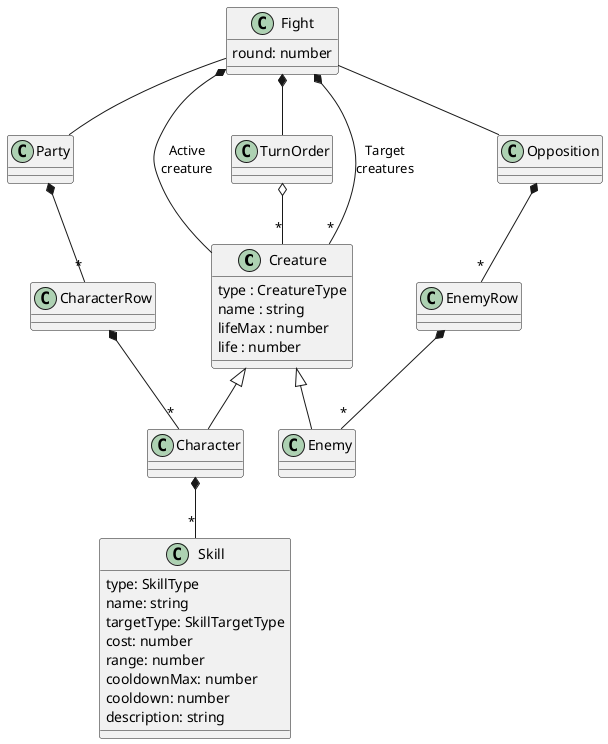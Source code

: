 @startuml

class Creature {
  type : CreatureType
  name : string
  lifeMax : number
  life : number
}

class Skill {
  type: SkillType
  name: string
  targetType: SkillTargetType
  cost: number
  range: number
  cooldownMax: number
  cooldown: number
  description: string
}

class Character {
}

class CharacterRow {
}

class Party {
}

class Enemy {
}

class EnemyRow {
}

class Opposition {
}

class TurnOrder {
}

class Fight {
  round: number
}

Creature <|-- Character
Character *-- "*" Skill
Creature <|-- Enemy
CharacterRow *-- "*" Character
Party *-- "*" CharacterRow
EnemyRow *-- "*" Enemy
Opposition *-- "*" EnemyRow
TurnOrder o-- "*" Creature
Fight -- Party
Fight -- Opposition
Fight *-- TurnOrder
Fight *-- Creature : "Active\ncreature"
Fight *-- "*" Creature : "Target\ncreatures"

@enduml
